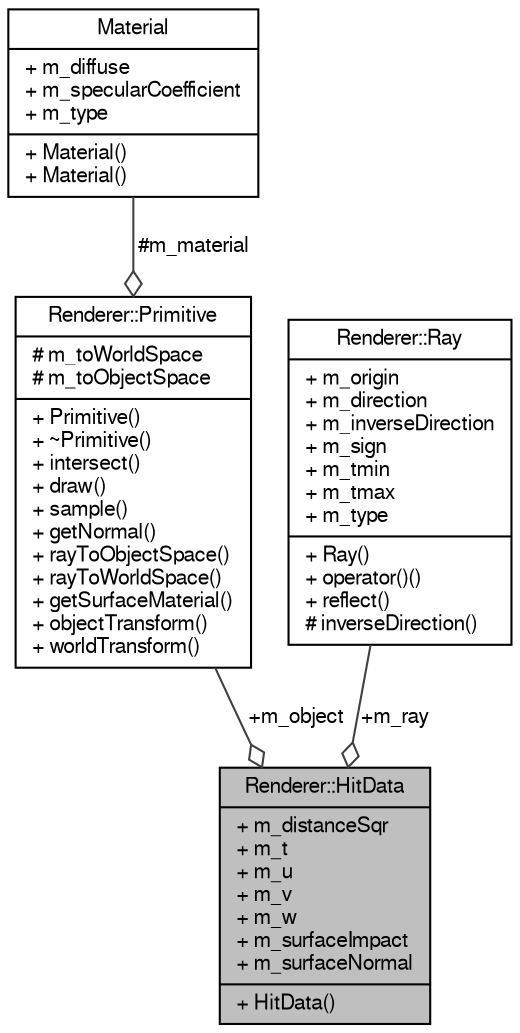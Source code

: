 digraph "Renderer::HitData"
{
  edge [fontname="FreeSans",fontsize="10",labelfontname="FreeSans",labelfontsize="10"];
  node [fontname="FreeSans",fontsize="10",shape=record];
  Node1 [label="{Renderer::HitData\n|+ m_distanceSqr\l+ m_t\l+ m_u\l+ m_v\l+ m_w\l+ m_surfaceImpact\l+ m_surfaceNormal\l|+ HitData()\l}",height=0.2,width=0.4,color="black", fillcolor="grey75", style="filled", fontcolor="black"];
  Node2 -> Node1 [color="grey25",fontsize="10",style="solid",label=" +m_object" ,arrowhead="odiamond",fontname="FreeSans"];
  Node2 [label="{Renderer::Primitive\n|# m_toWorldSpace\l# m_toObjectSpace\l|+ Primitive()\l+ ~Primitive()\l+ intersect()\l+ draw()\l+ sample()\l+ getNormal()\l+ rayToObjectSpace()\l+ rayToWorldSpace()\l+ getSurfaceMaterial()\l+ objectTransform()\l+ worldTransform()\l}",height=0.2,width=0.4,color="black", fillcolor="white", style="filled",URL="$classRenderer_1_1Primitive.html",tooltip="The Primitive class is the abstract class representing a renderer primitive, the intersect and draw m..."];
  Node3 -> Node2 [color="grey25",fontsize="10",style="solid",label=" #m_material" ,arrowhead="odiamond",fontname="FreeSans"];
  Node3 [label="{Material\n|+ m_diffuse\l+ m_specularCoefficient\l+ m_type\l|+ Material()\l+ Material()\l}",height=0.2,width=0.4,color="black", fillcolor="white", style="filled",URL="$structMaterial.html",tooltip="The Material struct represents the properi. "];
  Node4 -> Node1 [color="grey25",fontsize="10",style="solid",label=" +m_ray" ,arrowhead="odiamond",fontname="FreeSans"];
  Node4 [label="{Renderer::Ray\n|+ m_origin\l+ m_direction\l+ m_inverseDirection\l+ m_sign\l+ m_tmin\l+ m_tmax\l+ m_type\l|+ Ray()\l+ operator()()\l+ reflect()\l# inverseDirection()\l}",height=0.2,width=0.4,color="black", fillcolor="white", style="filled",URL="$structRenderer_1_1Ray.html"];
}

